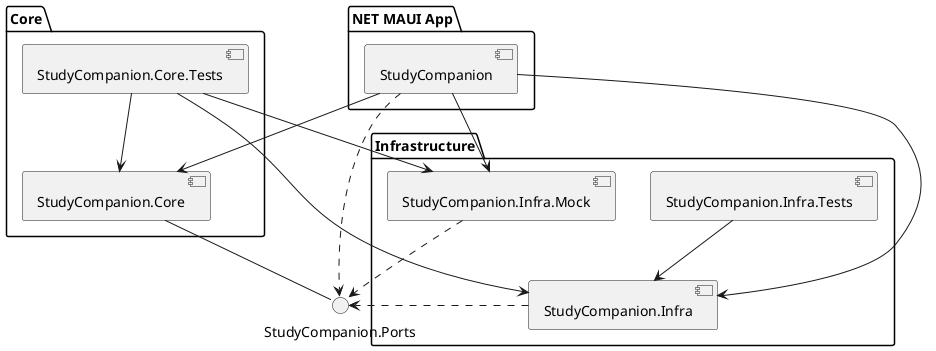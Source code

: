 @startuml

package ".NET MAUI App" {
component Driving1 [
StudyCompanion
] 
}

() "StudyCompanion.Ports" as Driving


package Core {
component App [
StudyCompanion.Core
]
component Tests2 [
StudyCompanion.Core.Tests
]
}

package Infrastructure {
component Driven1 [
StudyCompanion.Infra
]

component Tests1 [
StudyCompanion.Infra.Tests
]

component Driven2 [
StudyCompanion.Infra.Mock
] 
}

Driving - App
Driving1 ..> Driving 
Driven1 ..> Driving
Driven2 ..> Driving
Driving1 --> App
Driving1 --> Driven1
Driving1 --> Driven2
Tests1 --> Driven1
Tests2 --> App
Tests2 --> Driven1
Tests2 --> Driven2
@enduml

